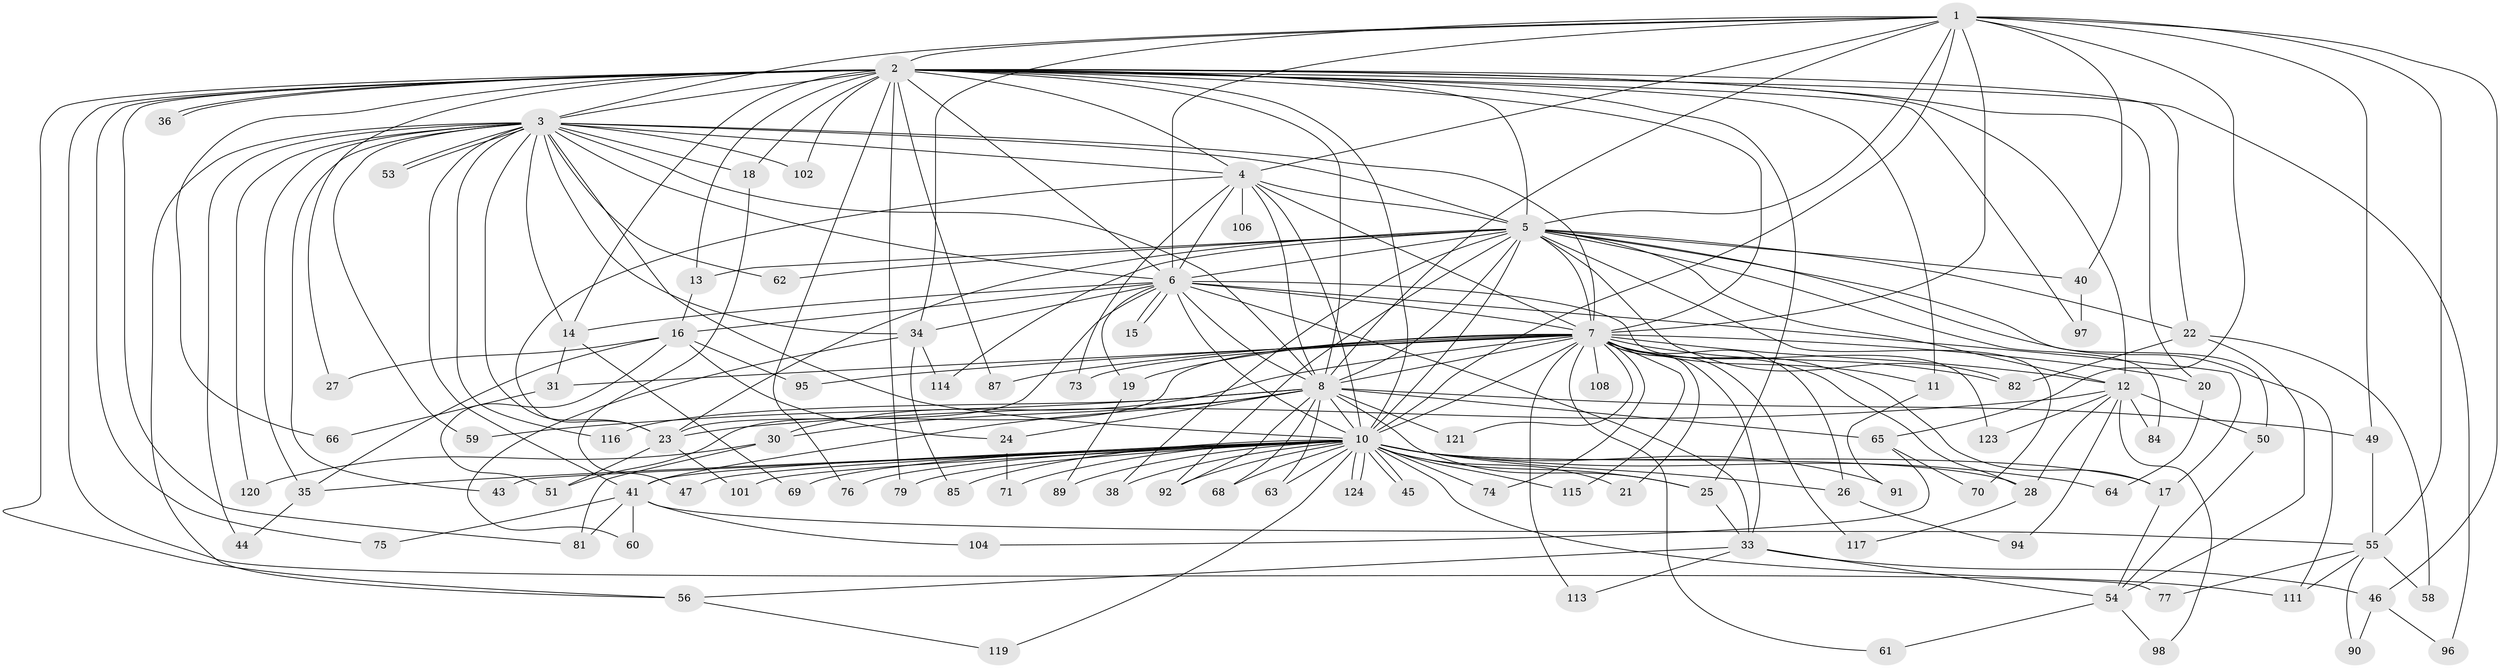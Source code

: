 // original degree distribution, {15: 0.008064516129032258, 31: 0.008064516129032258, 27: 0.008064516129032258, 12: 0.008064516129032258, 25: 0.008064516129032258, 19: 0.008064516129032258, 18: 0.008064516129032258, 22: 0.008064516129032258, 26: 0.008064516129032258, 38: 0.008064516129032258, 3: 0.1774193548387097, 10: 0.008064516129032258, 4: 0.08064516129032258, 2: 0.5806451612903226, 6: 0.016129032258064516, 5: 0.03225806451612903, 7: 0.024193548387096774}
// Generated by graph-tools (version 1.1) at 2025/41/03/06/25 10:41:44]
// undirected, 97 vertices, 231 edges
graph export_dot {
graph [start="1"]
  node [color=gray90,style=filled];
  1;
  2 [super="+112"];
  3 [super="+83"];
  4 [super="+57"];
  5 [super="+52"];
  6 [super="+67"];
  7 [super="+9"];
  8 [super="+118"];
  10 [super="+42"];
  11;
  12 [super="+100"];
  13;
  14 [super="+32"];
  15;
  16 [super="+39"];
  17 [super="+48"];
  18;
  19;
  20;
  21 [super="+86"];
  22;
  23 [super="+29"];
  24;
  25 [super="+107"];
  26;
  27;
  28;
  30;
  31;
  33 [super="+88"];
  34 [super="+37"];
  35 [super="+80"];
  36;
  38;
  40;
  41 [super="+72"];
  43;
  44;
  45;
  46;
  47;
  49 [super="+105"];
  50 [super="+109"];
  51 [super="+110"];
  53;
  54 [super="+78"];
  55 [super="+122"];
  56;
  58;
  59;
  60;
  61;
  62;
  63;
  64;
  65;
  66;
  68;
  69;
  70;
  71;
  73;
  74;
  75;
  76;
  77;
  79;
  81 [super="+93"];
  82 [super="+103"];
  84;
  85;
  87;
  89;
  90;
  91;
  92 [super="+99"];
  94;
  95;
  96;
  97;
  98;
  101;
  102;
  104;
  106;
  108;
  111;
  113;
  114;
  115;
  116;
  117;
  119;
  120;
  121;
  123;
  124;
  1 -- 2;
  1 -- 3;
  1 -- 4;
  1 -- 5;
  1 -- 6;
  1 -- 7 [weight=2];
  1 -- 8;
  1 -- 10;
  1 -- 34;
  1 -- 40;
  1 -- 46;
  1 -- 49;
  1 -- 55;
  1 -- 65;
  2 -- 3;
  2 -- 4;
  2 -- 5;
  2 -- 6;
  2 -- 7 [weight=2];
  2 -- 8;
  2 -- 10;
  2 -- 11;
  2 -- 12;
  2 -- 13;
  2 -- 14;
  2 -- 18;
  2 -- 20;
  2 -- 22;
  2 -- 25;
  2 -- 27;
  2 -- 36;
  2 -- 36;
  2 -- 66;
  2 -- 75;
  2 -- 76;
  2 -- 77;
  2 -- 79;
  2 -- 81;
  2 -- 87;
  2 -- 96;
  2 -- 97;
  2 -- 102;
  2 -- 56;
  3 -- 4;
  3 -- 5;
  3 -- 6;
  3 -- 7 [weight=3];
  3 -- 8;
  3 -- 10;
  3 -- 18;
  3 -- 23;
  3 -- 34;
  3 -- 35 [weight=2];
  3 -- 41;
  3 -- 43;
  3 -- 44;
  3 -- 53;
  3 -- 53;
  3 -- 56;
  3 -- 59;
  3 -- 62;
  3 -- 102;
  3 -- 116;
  3 -- 120;
  3 -- 14;
  4 -- 5;
  4 -- 6;
  4 -- 7 [weight=2];
  4 -- 8;
  4 -- 10;
  4 -- 73;
  4 -- 106 [weight=2];
  4 -- 23;
  5 -- 6;
  5 -- 7 [weight=2];
  5 -- 8;
  5 -- 10;
  5 -- 12;
  5 -- 13;
  5 -- 22;
  5 -- 38;
  5 -- 40;
  5 -- 50;
  5 -- 62;
  5 -- 70;
  5 -- 82;
  5 -- 84;
  5 -- 111;
  5 -- 114;
  5 -- 23;
  5 -- 92;
  6 -- 7 [weight=2];
  6 -- 8;
  6 -- 10;
  6 -- 14;
  6 -- 15;
  6 -- 15;
  6 -- 16;
  6 -- 17;
  6 -- 19;
  6 -- 123;
  6 -- 33;
  6 -- 23;
  6 -- 34;
  7 -- 8 [weight=3];
  7 -- 10 [weight=2];
  7 -- 19;
  7 -- 21;
  7 -- 26;
  7 -- 28;
  7 -- 61;
  7 -- 108 [weight=2];
  7 -- 115;
  7 -- 73;
  7 -- 11;
  7 -- 74;
  7 -- 17;
  7 -- 82;
  7 -- 20;
  7 -- 87;
  7 -- 30;
  7 -- 95;
  7 -- 31;
  7 -- 33;
  7 -- 113;
  7 -- 117;
  7 -- 121;
  7 -- 12;
  7 -- 51;
  8 -- 10;
  8 -- 24;
  8 -- 25;
  8 -- 30;
  8 -- 41;
  8 -- 49;
  8 -- 59;
  8 -- 63;
  8 -- 65;
  8 -- 68;
  8 -- 92;
  8 -- 116;
  8 -- 121;
  10 -- 21 [weight=2];
  10 -- 26;
  10 -- 35;
  10 -- 38;
  10 -- 43;
  10 -- 45;
  10 -- 45;
  10 -- 47;
  10 -- 63;
  10 -- 64;
  10 -- 68;
  10 -- 71;
  10 -- 74;
  10 -- 76;
  10 -- 79;
  10 -- 85;
  10 -- 89;
  10 -- 91;
  10 -- 101;
  10 -- 111;
  10 -- 115;
  10 -- 119;
  10 -- 124;
  10 -- 124;
  10 -- 28;
  10 -- 69;
  10 -- 92;
  10 -- 41;
  10 -- 25;
  10 -- 17;
  11 -- 91;
  12 -- 23;
  12 -- 28;
  12 -- 50;
  12 -- 84;
  12 -- 94;
  12 -- 98;
  12 -- 123;
  13 -- 16;
  14 -- 31;
  14 -- 69;
  16 -- 24;
  16 -- 27;
  16 -- 51;
  16 -- 35;
  16 -- 95;
  17 -- 54;
  18 -- 47;
  19 -- 89;
  20 -- 64;
  22 -- 54;
  22 -- 58;
  22 -- 82;
  23 -- 51;
  23 -- 101;
  24 -- 71;
  25 -- 33;
  26 -- 94;
  28 -- 117;
  30 -- 81;
  30 -- 120;
  31 -- 66;
  33 -- 46;
  33 -- 54;
  33 -- 56;
  33 -- 113;
  34 -- 60;
  34 -- 114;
  34 -- 85;
  35 -- 44;
  40 -- 97;
  41 -- 55;
  41 -- 60;
  41 -- 75;
  41 -- 104;
  41 -- 81;
  46 -- 90;
  46 -- 96;
  49 -- 55;
  50 -- 54;
  54 -- 61;
  54 -- 98;
  55 -- 58;
  55 -- 77;
  55 -- 90;
  55 -- 111;
  56 -- 119;
  65 -- 70;
  65 -- 104;
}
